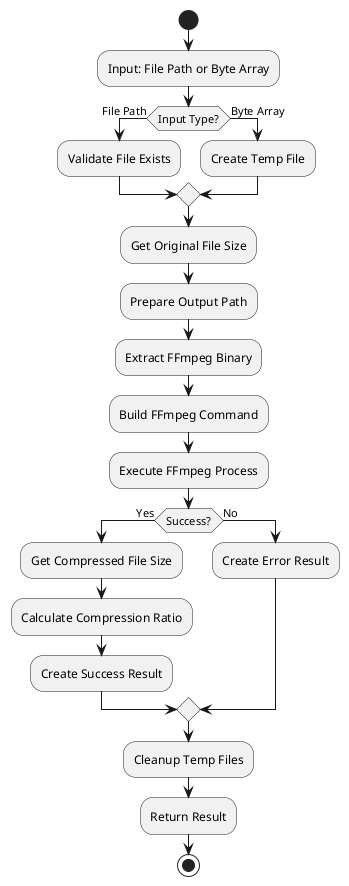 @startuml
start
:Input: File Path or Byte Array;
if (Input Type?) then (File Path)
    :Validate File Exists;
else (Byte Array)
    :Create Temp File;
endif
:Get Original File Size;
:Prepare Output Path;
:Extract FFmpeg Binary;
:Build FFmpeg Command;
:Execute FFmpeg Process;
if (Success?) then (Yes)
    :Get Compressed File Size;
    :Calculate Compression Ratio;
    :Create Success Result;
else (No)
    :Create Error Result;
endif
:Cleanup Temp Files;
:Return Result;
stop
@enduml
